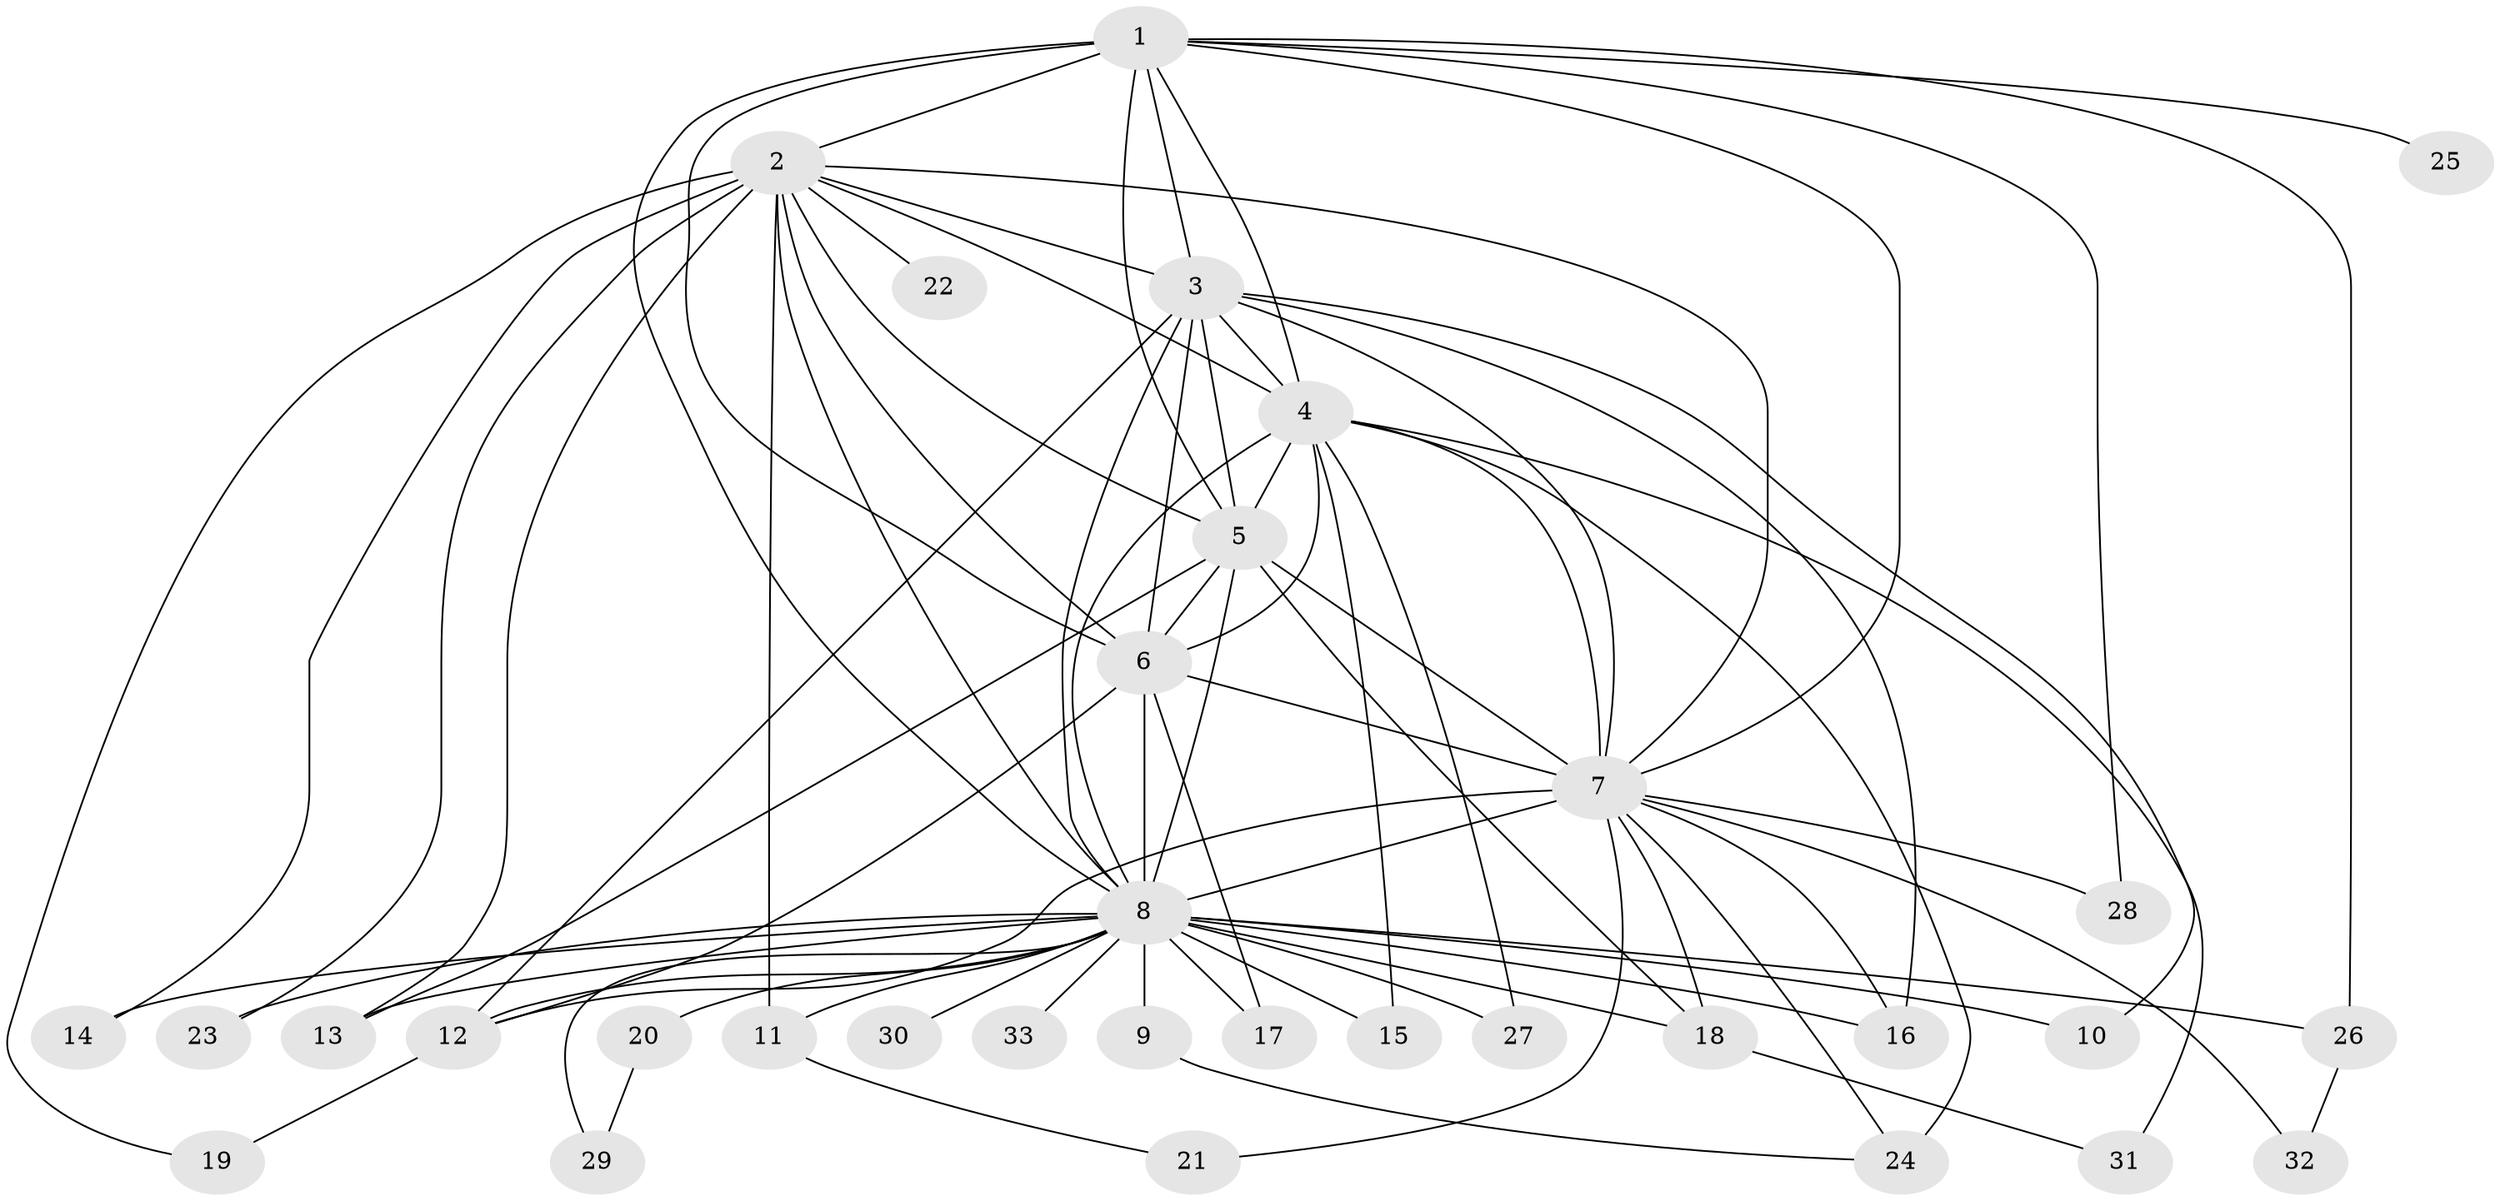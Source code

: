 // original degree distribution, {15: 0.045454545454545456, 19: 0.015151515151515152, 16: 0.015151515151515152, 14: 0.030303030303030304, 17: 0.015151515151515152, 30: 0.015151515151515152, 13: 0.015151515151515152, 10: 0.015151515151515152, 7: 0.015151515151515152, 4: 0.045454545454545456, 3: 0.16666666666666666, 2: 0.5909090909090909, 6: 0.015151515151515152}
// Generated by graph-tools (version 1.1) at 2025/34/03/09/25 02:34:38]
// undirected, 33 vertices, 78 edges
graph export_dot {
graph [start="1"]
  node [color=gray90,style=filled];
  1;
  2;
  3;
  4;
  5;
  6;
  7;
  8;
  9;
  10;
  11;
  12;
  13;
  14;
  15;
  16;
  17;
  18;
  19;
  20;
  21;
  22;
  23;
  24;
  25;
  26;
  27;
  28;
  29;
  30;
  31;
  32;
  33;
  1 -- 2 [weight=2.0];
  1 -- 3 [weight=1.0];
  1 -- 4 [weight=2.0];
  1 -- 5 [weight=1.0];
  1 -- 6 [weight=2.0];
  1 -- 7 [weight=1.0];
  1 -- 8 [weight=2.0];
  1 -- 25 [weight=1.0];
  1 -- 26 [weight=1.0];
  1 -- 28 [weight=1.0];
  2 -- 3 [weight=1.0];
  2 -- 4 [weight=2.0];
  2 -- 5 [weight=1.0];
  2 -- 6 [weight=3.0];
  2 -- 7 [weight=1.0];
  2 -- 8 [weight=2.0];
  2 -- 11 [weight=1.0];
  2 -- 13 [weight=1.0];
  2 -- 14 [weight=1.0];
  2 -- 19 [weight=1.0];
  2 -- 22 [weight=1.0];
  2 -- 23 [weight=1.0];
  3 -- 4 [weight=2.0];
  3 -- 5 [weight=1.0];
  3 -- 6 [weight=3.0];
  3 -- 7 [weight=1.0];
  3 -- 8 [weight=3.0];
  3 -- 10 [weight=1.0];
  3 -- 12 [weight=1.0];
  3 -- 16 [weight=1.0];
  4 -- 5 [weight=3.0];
  4 -- 6 [weight=4.0];
  4 -- 7 [weight=2.0];
  4 -- 8 [weight=5.0];
  4 -- 15 [weight=1.0];
  4 -- 24 [weight=2.0];
  4 -- 27 [weight=1.0];
  4 -- 31 [weight=1.0];
  5 -- 6 [weight=2.0];
  5 -- 7 [weight=1.0];
  5 -- 8 [weight=3.0];
  5 -- 13 [weight=1.0];
  5 -- 18 [weight=2.0];
  6 -- 7 [weight=3.0];
  6 -- 8 [weight=19.0];
  6 -- 12 [weight=2.0];
  6 -- 17 [weight=1.0];
  7 -- 8 [weight=1.0];
  7 -- 12 [weight=1.0];
  7 -- 16 [weight=1.0];
  7 -- 18 [weight=1.0];
  7 -- 21 [weight=1.0];
  7 -- 24 [weight=1.0];
  7 -- 28 [weight=1.0];
  7 -- 32 [weight=1.0];
  8 -- 9 [weight=3.0];
  8 -- 10 [weight=1.0];
  8 -- 11 [weight=1.0];
  8 -- 12 [weight=1.0];
  8 -- 13 [weight=1.0];
  8 -- 14 [weight=1.0];
  8 -- 15 [weight=1.0];
  8 -- 16 [weight=1.0];
  8 -- 17 [weight=1.0];
  8 -- 18 [weight=1.0];
  8 -- 20 [weight=1.0];
  8 -- 23 [weight=1.0];
  8 -- 26 [weight=1.0];
  8 -- 27 [weight=1.0];
  8 -- 29 [weight=1.0];
  8 -- 30 [weight=2.0];
  8 -- 33 [weight=2.0];
  9 -- 24 [weight=1.0];
  11 -- 21 [weight=1.0];
  12 -- 19 [weight=1.0];
  18 -- 31 [weight=1.0];
  20 -- 29 [weight=1.0];
  26 -- 32 [weight=1.0];
}
